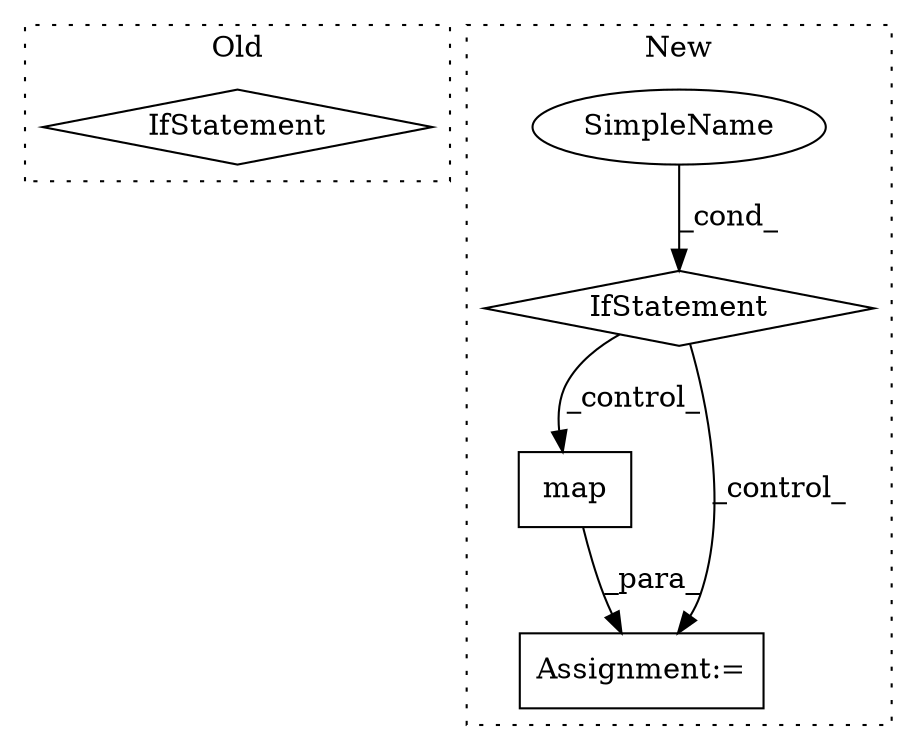 digraph G {
subgraph cluster0 {
1 [label="IfStatement" a="25" s="1751" l="45" shape="diamond"];
label = "Old";
style="dotted";
}
subgraph cluster1 {
2 [label="map" a="32" s="1727,1734" l="4,1" shape="box"];
3 [label="IfStatement" a="25" s="1677,1703" l="4,2" shape="diamond"];
4 [label="SimpleName" a="42" s="" l="" shape="ellipse"];
5 [label="Assignment:=" a="7" s="1719" l="1" shape="box"];
label = "New";
style="dotted";
}
2 -> 5 [label="_para_"];
3 -> 5 [label="_control_"];
3 -> 2 [label="_control_"];
4 -> 3 [label="_cond_"];
}